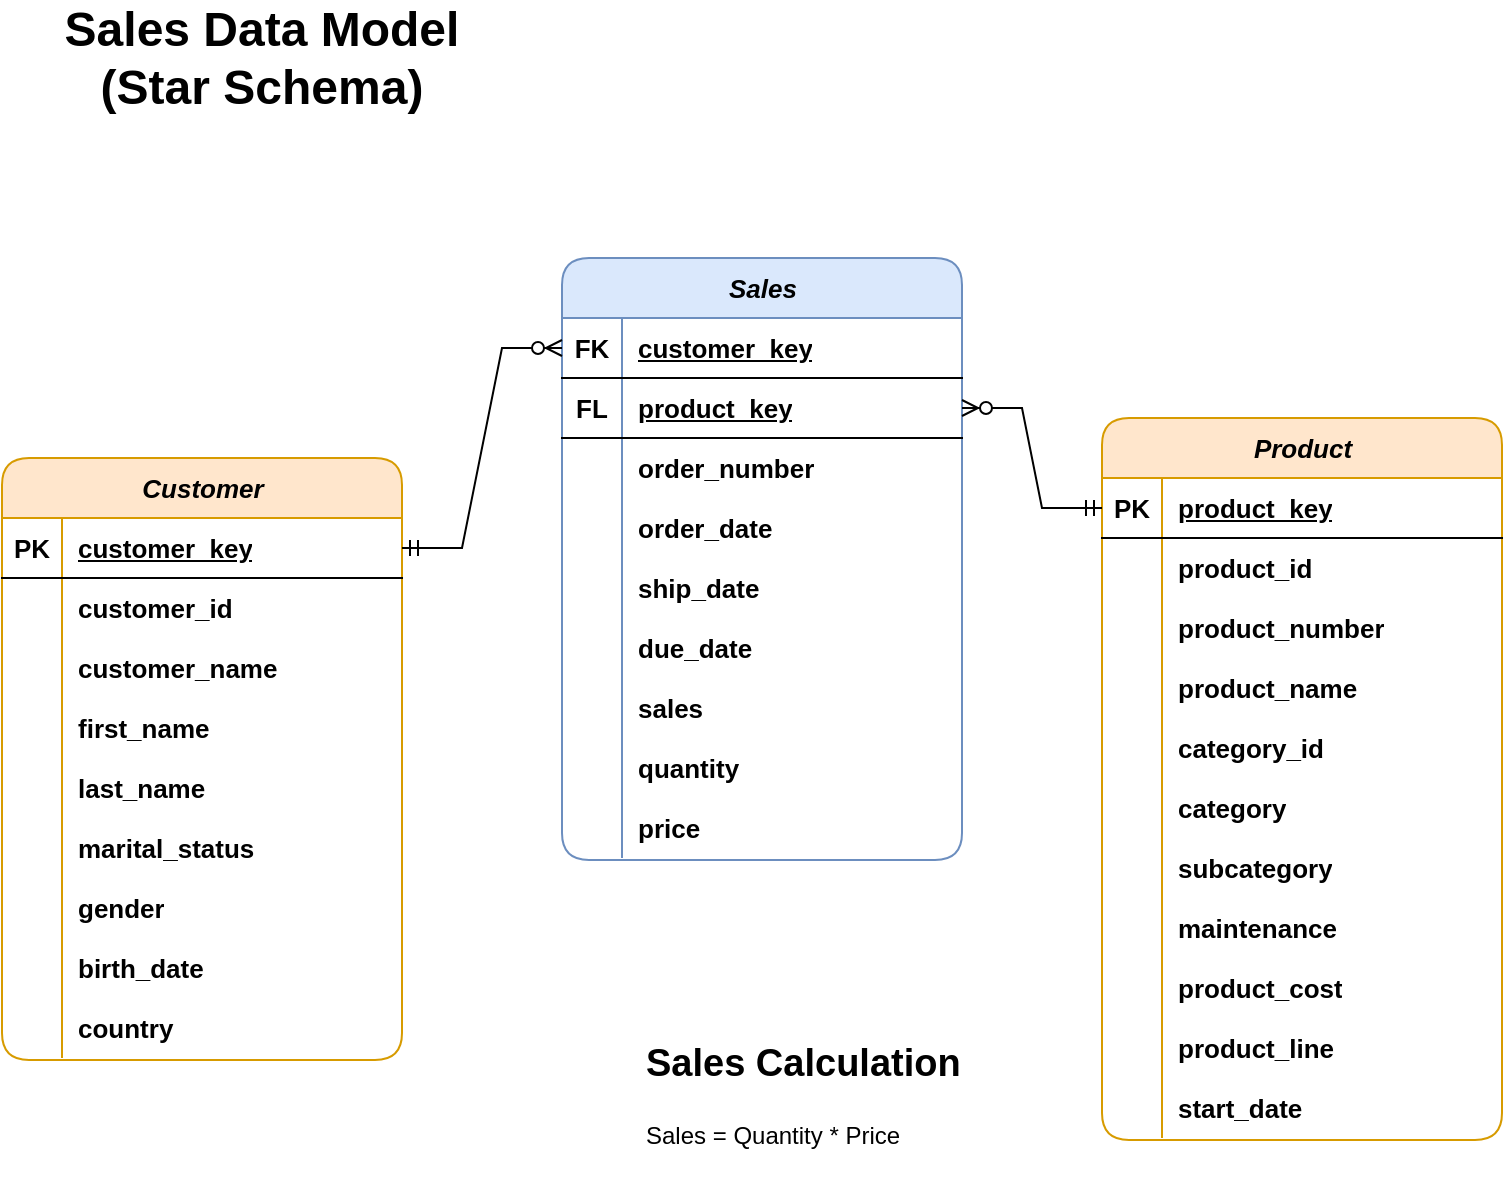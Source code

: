 <mxfile version="26.2.2">
  <diagram id="C5RBs43oDa-KdzZeNtuy" name="Page-1">
    <mxGraphModel dx="1044" dy="626" grid="1" gridSize="10" guides="1" tooltips="1" connect="1" arrows="1" fold="1" page="1" pageScale="1" pageWidth="827" pageHeight="1169" math="0" shadow="0">
      <root>
        <mxCell id="WIyWlLk6GJQsqaUBKTNV-0" />
        <mxCell id="WIyWlLk6GJQsqaUBKTNV-1" parent="WIyWlLk6GJQsqaUBKTNV-0" />
        <mxCell id="f4zF2PLkrPYAO12ymkdA-17" value="&lt;span style=&quot;font-style: italic;&quot;&gt;Customer&lt;/span&gt;" style="shape=table;startSize=30;container=1;collapsible=1;childLayout=tableLayout;fixedRows=1;rowLines=0;fontStyle=1;align=center;resizeLast=1;html=1;fontSize=13;rounded=1;fillColor=#ffe6cc;strokeColor=#d79b00;" vertex="1" parent="WIyWlLk6GJQsqaUBKTNV-1">
          <mxGeometry x="50" y="290" width="200" height="301" as="geometry" />
        </mxCell>
        <mxCell id="f4zF2PLkrPYAO12ymkdA-18" value="" style="shape=tableRow;horizontal=0;startSize=0;swimlaneHead=0;swimlaneBody=0;fillColor=none;collapsible=0;dropTarget=0;points=[[0,0.5],[1,0.5]];portConstraint=eastwest;top=0;left=0;right=0;bottom=1;fontSize=13;fontStyle=1" vertex="1" parent="f4zF2PLkrPYAO12ymkdA-17">
          <mxGeometry y="30" width="200" height="30" as="geometry" />
        </mxCell>
        <mxCell id="f4zF2PLkrPYAO12ymkdA-19" value="PK" style="shape=partialRectangle;connectable=0;fillColor=none;top=0;left=0;bottom=0;right=0;fontStyle=1;overflow=hidden;whiteSpace=wrap;html=1;fontSize=13;" vertex="1" parent="f4zF2PLkrPYAO12ymkdA-18">
          <mxGeometry width="30" height="30" as="geometry">
            <mxRectangle width="30" height="30" as="alternateBounds" />
          </mxGeometry>
        </mxCell>
        <mxCell id="f4zF2PLkrPYAO12ymkdA-20" value="&lt;span style=&quot;text-wrap-mode: nowrap;&quot;&gt;customer_key&lt;/span&gt;" style="shape=partialRectangle;connectable=0;fillColor=none;top=0;left=0;bottom=0;right=0;align=left;spacingLeft=6;fontStyle=5;overflow=hidden;whiteSpace=wrap;html=1;fontSize=13;" vertex="1" parent="f4zF2PLkrPYAO12ymkdA-18">
          <mxGeometry x="30" width="170" height="30" as="geometry">
            <mxRectangle width="170" height="30" as="alternateBounds" />
          </mxGeometry>
        </mxCell>
        <mxCell id="f4zF2PLkrPYAO12ymkdA-21" value="" style="shape=tableRow;horizontal=0;startSize=0;swimlaneHead=0;swimlaneBody=0;fillColor=none;collapsible=0;dropTarget=0;points=[[0,0.5],[1,0.5]];portConstraint=eastwest;top=0;left=0;right=0;bottom=0;fontSize=13;fontStyle=1" vertex="1" parent="f4zF2PLkrPYAO12ymkdA-17">
          <mxGeometry y="60" width="200" height="30" as="geometry" />
        </mxCell>
        <mxCell id="f4zF2PLkrPYAO12ymkdA-22" value="" style="shape=partialRectangle;connectable=0;fillColor=none;top=0;left=0;bottom=0;right=0;editable=1;overflow=hidden;whiteSpace=wrap;html=1;fontSize=13;fontStyle=1" vertex="1" parent="f4zF2PLkrPYAO12ymkdA-21">
          <mxGeometry width="30" height="30" as="geometry">
            <mxRectangle width="30" height="30" as="alternateBounds" />
          </mxGeometry>
        </mxCell>
        <mxCell id="f4zF2PLkrPYAO12ymkdA-23" value="&lt;span style=&quot;text-wrap-mode: nowrap;&quot;&gt;customer_id&lt;/span&gt;" style="shape=partialRectangle;connectable=0;fillColor=none;top=0;left=0;bottom=0;right=0;align=left;spacingLeft=6;overflow=hidden;whiteSpace=wrap;html=1;fontSize=13;fontStyle=1" vertex="1" parent="f4zF2PLkrPYAO12ymkdA-21">
          <mxGeometry x="30" width="170" height="30" as="geometry">
            <mxRectangle width="170" height="30" as="alternateBounds" />
          </mxGeometry>
        </mxCell>
        <mxCell id="f4zF2PLkrPYAO12ymkdA-24" value="" style="shape=tableRow;horizontal=0;startSize=0;swimlaneHead=0;swimlaneBody=0;fillColor=none;collapsible=0;dropTarget=0;points=[[0,0.5],[1,0.5]];portConstraint=eastwest;top=0;left=0;right=0;bottom=0;fontSize=13;fontStyle=1" vertex="1" parent="f4zF2PLkrPYAO12ymkdA-17">
          <mxGeometry y="90" width="200" height="30" as="geometry" />
        </mxCell>
        <mxCell id="f4zF2PLkrPYAO12ymkdA-25" value="" style="shape=partialRectangle;connectable=0;fillColor=none;top=0;left=0;bottom=0;right=0;editable=1;overflow=hidden;whiteSpace=wrap;html=1;fontSize=13;fontStyle=1" vertex="1" parent="f4zF2PLkrPYAO12ymkdA-24">
          <mxGeometry width="30" height="30" as="geometry">
            <mxRectangle width="30" height="30" as="alternateBounds" />
          </mxGeometry>
        </mxCell>
        <mxCell id="f4zF2PLkrPYAO12ymkdA-26" value="customer_name" style="shape=partialRectangle;connectable=0;fillColor=none;top=0;left=0;bottom=0;right=0;align=left;spacingLeft=6;overflow=hidden;whiteSpace=wrap;html=1;fontSize=13;fontStyle=1" vertex="1" parent="f4zF2PLkrPYAO12ymkdA-24">
          <mxGeometry x="30" width="170" height="30" as="geometry">
            <mxRectangle width="170" height="30" as="alternateBounds" />
          </mxGeometry>
        </mxCell>
        <mxCell id="f4zF2PLkrPYAO12ymkdA-27" value="" style="shape=tableRow;horizontal=0;startSize=0;swimlaneHead=0;swimlaneBody=0;fillColor=none;collapsible=0;dropTarget=0;points=[[0,0.5],[1,0.5]];portConstraint=eastwest;top=0;left=0;right=0;bottom=0;fontSize=13;fontStyle=1" vertex="1" parent="f4zF2PLkrPYAO12ymkdA-17">
          <mxGeometry y="120" width="200" height="30" as="geometry" />
        </mxCell>
        <mxCell id="f4zF2PLkrPYAO12ymkdA-28" value="" style="shape=partialRectangle;connectable=0;fillColor=none;top=0;left=0;bottom=0;right=0;editable=1;overflow=hidden;whiteSpace=wrap;html=1;fontSize=13;fontStyle=1" vertex="1" parent="f4zF2PLkrPYAO12ymkdA-27">
          <mxGeometry width="30" height="30" as="geometry">
            <mxRectangle width="30" height="30" as="alternateBounds" />
          </mxGeometry>
        </mxCell>
        <mxCell id="f4zF2PLkrPYAO12ymkdA-29" value="first_name" style="shape=partialRectangle;connectable=0;fillColor=none;top=0;left=0;bottom=0;right=0;align=left;spacingLeft=6;overflow=hidden;whiteSpace=wrap;html=1;fontSize=13;fontStyle=1" vertex="1" parent="f4zF2PLkrPYAO12ymkdA-27">
          <mxGeometry x="30" width="170" height="30" as="geometry">
            <mxRectangle width="170" height="30" as="alternateBounds" />
          </mxGeometry>
        </mxCell>
        <mxCell id="f4zF2PLkrPYAO12ymkdA-46" value="" style="shape=tableRow;horizontal=0;startSize=0;swimlaneHead=0;swimlaneBody=0;fillColor=none;collapsible=0;dropTarget=0;points=[[0,0.5],[1,0.5]];portConstraint=eastwest;top=0;left=0;right=0;bottom=0;fontSize=13;fontStyle=1" vertex="1" parent="f4zF2PLkrPYAO12ymkdA-17">
          <mxGeometry y="150" width="200" height="30" as="geometry" />
        </mxCell>
        <mxCell id="f4zF2PLkrPYAO12ymkdA-47" value="" style="shape=partialRectangle;connectable=0;fillColor=none;top=0;left=0;bottom=0;right=0;editable=1;overflow=hidden;whiteSpace=wrap;html=1;fontSize=13;fontStyle=1" vertex="1" parent="f4zF2PLkrPYAO12ymkdA-46">
          <mxGeometry width="30" height="30" as="geometry">
            <mxRectangle width="30" height="30" as="alternateBounds" />
          </mxGeometry>
        </mxCell>
        <mxCell id="f4zF2PLkrPYAO12ymkdA-48" value="last_name" style="shape=partialRectangle;connectable=0;fillColor=none;top=0;left=0;bottom=0;right=0;align=left;spacingLeft=6;overflow=hidden;whiteSpace=wrap;html=1;fontSize=13;fontStyle=1" vertex="1" parent="f4zF2PLkrPYAO12ymkdA-46">
          <mxGeometry x="30" width="170" height="30" as="geometry">
            <mxRectangle width="170" height="30" as="alternateBounds" />
          </mxGeometry>
        </mxCell>
        <mxCell id="f4zF2PLkrPYAO12ymkdA-49" value="" style="shape=tableRow;horizontal=0;startSize=0;swimlaneHead=0;swimlaneBody=0;fillColor=none;collapsible=0;dropTarget=0;points=[[0,0.5],[1,0.5]];portConstraint=eastwest;top=0;left=0;right=0;bottom=0;fontSize=13;fontStyle=1" vertex="1" parent="f4zF2PLkrPYAO12ymkdA-17">
          <mxGeometry y="180" width="200" height="30" as="geometry" />
        </mxCell>
        <mxCell id="f4zF2PLkrPYAO12ymkdA-50" value="" style="shape=partialRectangle;connectable=0;fillColor=none;top=0;left=0;bottom=0;right=0;editable=1;overflow=hidden;whiteSpace=wrap;html=1;fontSize=13;fontStyle=1" vertex="1" parent="f4zF2PLkrPYAO12ymkdA-49">
          <mxGeometry width="30" height="30" as="geometry">
            <mxRectangle width="30" height="30" as="alternateBounds" />
          </mxGeometry>
        </mxCell>
        <mxCell id="f4zF2PLkrPYAO12ymkdA-51" value="marital_status" style="shape=partialRectangle;connectable=0;fillColor=none;top=0;left=0;bottom=0;right=0;align=left;spacingLeft=6;overflow=hidden;whiteSpace=wrap;html=1;fontSize=13;fontStyle=1" vertex="1" parent="f4zF2PLkrPYAO12ymkdA-49">
          <mxGeometry x="30" width="170" height="30" as="geometry">
            <mxRectangle width="170" height="30" as="alternateBounds" />
          </mxGeometry>
        </mxCell>
        <mxCell id="f4zF2PLkrPYAO12ymkdA-52" value="" style="shape=tableRow;horizontal=0;startSize=0;swimlaneHead=0;swimlaneBody=0;fillColor=none;collapsible=0;dropTarget=0;points=[[0,0.5],[1,0.5]];portConstraint=eastwest;top=0;left=0;right=0;bottom=0;fontSize=13;fontStyle=1" vertex="1" parent="f4zF2PLkrPYAO12ymkdA-17">
          <mxGeometry y="210" width="200" height="30" as="geometry" />
        </mxCell>
        <mxCell id="f4zF2PLkrPYAO12ymkdA-53" value="" style="shape=partialRectangle;connectable=0;fillColor=none;top=0;left=0;bottom=0;right=0;editable=1;overflow=hidden;whiteSpace=wrap;html=1;fontSize=13;fontStyle=1" vertex="1" parent="f4zF2PLkrPYAO12ymkdA-52">
          <mxGeometry width="30" height="30" as="geometry">
            <mxRectangle width="30" height="30" as="alternateBounds" />
          </mxGeometry>
        </mxCell>
        <mxCell id="f4zF2PLkrPYAO12ymkdA-54" value="gender" style="shape=partialRectangle;connectable=0;fillColor=none;top=0;left=0;bottom=0;right=0;align=left;spacingLeft=6;overflow=hidden;whiteSpace=wrap;html=1;fontSize=13;fontStyle=1" vertex="1" parent="f4zF2PLkrPYAO12ymkdA-52">
          <mxGeometry x="30" width="170" height="30" as="geometry">
            <mxRectangle width="170" height="30" as="alternateBounds" />
          </mxGeometry>
        </mxCell>
        <mxCell id="f4zF2PLkrPYAO12ymkdA-131" value="" style="shape=tableRow;horizontal=0;startSize=0;swimlaneHead=0;swimlaneBody=0;fillColor=none;collapsible=0;dropTarget=0;points=[[0,0.5],[1,0.5]];portConstraint=eastwest;top=0;left=0;right=0;bottom=0;fontSize=13;fontStyle=1" vertex="1" parent="f4zF2PLkrPYAO12ymkdA-17">
          <mxGeometry y="240" width="200" height="30" as="geometry" />
        </mxCell>
        <mxCell id="f4zF2PLkrPYAO12ymkdA-132" value="" style="shape=partialRectangle;connectable=0;fillColor=none;top=0;left=0;bottom=0;right=0;editable=1;overflow=hidden;whiteSpace=wrap;html=1;fontSize=13;fontStyle=1" vertex="1" parent="f4zF2PLkrPYAO12ymkdA-131">
          <mxGeometry width="30" height="30" as="geometry">
            <mxRectangle width="30" height="30" as="alternateBounds" />
          </mxGeometry>
        </mxCell>
        <mxCell id="f4zF2PLkrPYAO12ymkdA-133" value="birth_date" style="shape=partialRectangle;connectable=0;fillColor=none;top=0;left=0;bottom=0;right=0;align=left;spacingLeft=6;overflow=hidden;whiteSpace=wrap;html=1;fontSize=13;fontStyle=1" vertex="1" parent="f4zF2PLkrPYAO12ymkdA-131">
          <mxGeometry x="30" width="170" height="30" as="geometry">
            <mxRectangle width="170" height="30" as="alternateBounds" />
          </mxGeometry>
        </mxCell>
        <mxCell id="f4zF2PLkrPYAO12ymkdA-42" value="" style="shape=tableRow;horizontal=0;startSize=0;swimlaneHead=0;swimlaneBody=0;fillColor=none;collapsible=0;dropTarget=0;points=[[0,0.5],[1,0.5]];portConstraint=eastwest;top=0;left=0;right=0;bottom=0;fontSize=13;fontStyle=1" vertex="1" parent="f4zF2PLkrPYAO12ymkdA-17">
          <mxGeometry y="270" width="200" height="30" as="geometry" />
        </mxCell>
        <mxCell id="f4zF2PLkrPYAO12ymkdA-43" value="" style="shape=partialRectangle;connectable=0;fillColor=none;top=0;left=0;bottom=0;right=0;editable=1;overflow=hidden;whiteSpace=wrap;html=1;fontSize=13;fontStyle=1" vertex="1" parent="f4zF2PLkrPYAO12ymkdA-42">
          <mxGeometry width="30" height="30" as="geometry">
            <mxRectangle width="30" height="30" as="alternateBounds" />
          </mxGeometry>
        </mxCell>
        <mxCell id="f4zF2PLkrPYAO12ymkdA-44" value="country" style="shape=partialRectangle;connectable=0;fillColor=none;top=0;left=0;bottom=0;right=0;align=left;spacingLeft=6;overflow=hidden;whiteSpace=wrap;html=1;fontSize=13;fontStyle=1" vertex="1" parent="f4zF2PLkrPYAO12ymkdA-42">
          <mxGeometry x="30" width="170" height="30" as="geometry">
            <mxRectangle width="170" height="30" as="alternateBounds" />
          </mxGeometry>
        </mxCell>
        <mxCell id="f4zF2PLkrPYAO12ymkdA-64" value="&lt;span style=&quot;font-style: italic;&quot;&gt;Product&lt;/span&gt;" style="shape=table;startSize=30;container=1;collapsible=1;childLayout=tableLayout;fixedRows=1;rowLines=0;fontStyle=1;align=center;resizeLast=1;html=1;fontSize=13;rounded=1;fillColor=#ffe6cc;strokeColor=#d79b00;" vertex="1" parent="WIyWlLk6GJQsqaUBKTNV-1">
          <mxGeometry x="600" y="270" width="200" height="361" as="geometry" />
        </mxCell>
        <mxCell id="f4zF2PLkrPYAO12ymkdA-65" value="" style="shape=tableRow;horizontal=0;startSize=0;swimlaneHead=0;swimlaneBody=0;fillColor=none;collapsible=0;dropTarget=0;points=[[0,0.5],[1,0.5]];portConstraint=eastwest;top=0;left=0;right=0;bottom=1;fontSize=13;fontStyle=1" vertex="1" parent="f4zF2PLkrPYAO12ymkdA-64">
          <mxGeometry y="30" width="200" height="30" as="geometry" />
        </mxCell>
        <mxCell id="f4zF2PLkrPYAO12ymkdA-66" value="PK" style="shape=partialRectangle;connectable=0;fillColor=none;top=0;left=0;bottom=0;right=0;fontStyle=1;overflow=hidden;whiteSpace=wrap;html=1;fontSize=13;" vertex="1" parent="f4zF2PLkrPYAO12ymkdA-65">
          <mxGeometry width="30" height="30" as="geometry">
            <mxRectangle width="30" height="30" as="alternateBounds" />
          </mxGeometry>
        </mxCell>
        <mxCell id="f4zF2PLkrPYAO12ymkdA-67" value="&lt;span style=&quot;text-wrap-mode: nowrap;&quot;&gt;product_key&lt;/span&gt;" style="shape=partialRectangle;connectable=0;fillColor=none;top=0;left=0;bottom=0;right=0;align=left;spacingLeft=6;fontStyle=5;overflow=hidden;whiteSpace=wrap;html=1;fontSize=13;" vertex="1" parent="f4zF2PLkrPYAO12ymkdA-65">
          <mxGeometry x="30" width="170" height="30" as="geometry">
            <mxRectangle width="170" height="30" as="alternateBounds" />
          </mxGeometry>
        </mxCell>
        <mxCell id="f4zF2PLkrPYAO12ymkdA-68" value="" style="shape=tableRow;horizontal=0;startSize=0;swimlaneHead=0;swimlaneBody=0;fillColor=none;collapsible=0;dropTarget=0;points=[[0,0.5],[1,0.5]];portConstraint=eastwest;top=0;left=0;right=0;bottom=0;fontSize=13;fontStyle=1" vertex="1" parent="f4zF2PLkrPYAO12ymkdA-64">
          <mxGeometry y="60" width="200" height="30" as="geometry" />
        </mxCell>
        <mxCell id="f4zF2PLkrPYAO12ymkdA-69" value="" style="shape=partialRectangle;connectable=0;fillColor=none;top=0;left=0;bottom=0;right=0;editable=1;overflow=hidden;whiteSpace=wrap;html=1;fontSize=13;fontStyle=1" vertex="1" parent="f4zF2PLkrPYAO12ymkdA-68">
          <mxGeometry width="30" height="30" as="geometry">
            <mxRectangle width="30" height="30" as="alternateBounds" />
          </mxGeometry>
        </mxCell>
        <mxCell id="f4zF2PLkrPYAO12ymkdA-70" value="&lt;span style=&quot;text-wrap-mode: nowrap;&quot;&gt;product_id&lt;/span&gt;" style="shape=partialRectangle;connectable=0;fillColor=none;top=0;left=0;bottom=0;right=0;align=left;spacingLeft=6;overflow=hidden;whiteSpace=wrap;html=1;fontSize=13;fontStyle=1" vertex="1" parent="f4zF2PLkrPYAO12ymkdA-68">
          <mxGeometry x="30" width="170" height="30" as="geometry">
            <mxRectangle width="170" height="30" as="alternateBounds" />
          </mxGeometry>
        </mxCell>
        <mxCell id="f4zF2PLkrPYAO12ymkdA-195" value="" style="shape=tableRow;horizontal=0;startSize=0;swimlaneHead=0;swimlaneBody=0;fillColor=none;collapsible=0;dropTarget=0;points=[[0,0.5],[1,0.5]];portConstraint=eastwest;top=0;left=0;right=0;bottom=0;fontSize=13;fontStyle=1" vertex="1" parent="f4zF2PLkrPYAO12ymkdA-64">
          <mxGeometry y="90" width="200" height="30" as="geometry" />
        </mxCell>
        <mxCell id="f4zF2PLkrPYAO12ymkdA-196" value="" style="shape=partialRectangle;connectable=0;fillColor=none;top=0;left=0;bottom=0;right=0;editable=1;overflow=hidden;whiteSpace=wrap;html=1;fontSize=13;fontStyle=1" vertex="1" parent="f4zF2PLkrPYAO12ymkdA-195">
          <mxGeometry width="30" height="30" as="geometry">
            <mxRectangle width="30" height="30" as="alternateBounds" />
          </mxGeometry>
        </mxCell>
        <mxCell id="f4zF2PLkrPYAO12ymkdA-197" value="&lt;span style=&quot;text-wrap-mode: nowrap;&quot;&gt;product_number&lt;/span&gt;" style="shape=partialRectangle;connectable=0;fillColor=none;top=0;left=0;bottom=0;right=0;align=left;spacingLeft=6;overflow=hidden;whiteSpace=wrap;html=1;fontSize=13;fontStyle=1" vertex="1" parent="f4zF2PLkrPYAO12ymkdA-195">
          <mxGeometry x="30" width="170" height="30" as="geometry">
            <mxRectangle width="170" height="30" as="alternateBounds" />
          </mxGeometry>
        </mxCell>
        <mxCell id="f4zF2PLkrPYAO12ymkdA-189" value="" style="shape=tableRow;horizontal=0;startSize=0;swimlaneHead=0;swimlaneBody=0;fillColor=none;collapsible=0;dropTarget=0;points=[[0,0.5],[1,0.5]];portConstraint=eastwest;top=0;left=0;right=0;bottom=0;fontSize=13;fontStyle=1" vertex="1" parent="f4zF2PLkrPYAO12ymkdA-64">
          <mxGeometry y="120" width="200" height="30" as="geometry" />
        </mxCell>
        <mxCell id="f4zF2PLkrPYAO12ymkdA-190" value="" style="shape=partialRectangle;connectable=0;fillColor=none;top=0;left=0;bottom=0;right=0;editable=1;overflow=hidden;whiteSpace=wrap;html=1;fontSize=13;fontStyle=1" vertex="1" parent="f4zF2PLkrPYAO12ymkdA-189">
          <mxGeometry width="30" height="30" as="geometry">
            <mxRectangle width="30" height="30" as="alternateBounds" />
          </mxGeometry>
        </mxCell>
        <mxCell id="f4zF2PLkrPYAO12ymkdA-191" value="&lt;span style=&quot;text-wrap-mode: nowrap;&quot;&gt;product_name&lt;/span&gt;" style="shape=partialRectangle;connectable=0;fillColor=none;top=0;left=0;bottom=0;right=0;align=left;spacingLeft=6;overflow=hidden;whiteSpace=wrap;html=1;fontSize=13;fontStyle=1" vertex="1" parent="f4zF2PLkrPYAO12ymkdA-189">
          <mxGeometry x="30" width="170" height="30" as="geometry">
            <mxRectangle width="170" height="30" as="alternateBounds" />
          </mxGeometry>
        </mxCell>
        <mxCell id="f4zF2PLkrPYAO12ymkdA-71" value="" style="shape=tableRow;horizontal=0;startSize=0;swimlaneHead=0;swimlaneBody=0;fillColor=none;collapsible=0;dropTarget=0;points=[[0,0.5],[1,0.5]];portConstraint=eastwest;top=0;left=0;right=0;bottom=0;fontSize=13;fontStyle=1" vertex="1" parent="f4zF2PLkrPYAO12ymkdA-64">
          <mxGeometry y="150" width="200" height="30" as="geometry" />
        </mxCell>
        <mxCell id="f4zF2PLkrPYAO12ymkdA-72" value="" style="shape=partialRectangle;connectable=0;fillColor=none;top=0;left=0;bottom=0;right=0;editable=1;overflow=hidden;whiteSpace=wrap;html=1;fontSize=13;fontStyle=1" vertex="1" parent="f4zF2PLkrPYAO12ymkdA-71">
          <mxGeometry width="30" height="30" as="geometry">
            <mxRectangle width="30" height="30" as="alternateBounds" />
          </mxGeometry>
        </mxCell>
        <mxCell id="f4zF2PLkrPYAO12ymkdA-73" value="category_id" style="shape=partialRectangle;connectable=0;fillColor=none;top=0;left=0;bottom=0;right=0;align=left;spacingLeft=6;overflow=hidden;whiteSpace=wrap;html=1;fontSize=13;fontStyle=1" vertex="1" parent="f4zF2PLkrPYAO12ymkdA-71">
          <mxGeometry x="30" width="170" height="30" as="geometry">
            <mxRectangle width="170" height="30" as="alternateBounds" />
          </mxGeometry>
        </mxCell>
        <mxCell id="f4zF2PLkrPYAO12ymkdA-74" value="" style="shape=tableRow;horizontal=0;startSize=0;swimlaneHead=0;swimlaneBody=0;fillColor=none;collapsible=0;dropTarget=0;points=[[0,0.5],[1,0.5]];portConstraint=eastwest;top=0;left=0;right=0;bottom=0;fontSize=13;fontStyle=1" vertex="1" parent="f4zF2PLkrPYAO12ymkdA-64">
          <mxGeometry y="180" width="200" height="30" as="geometry" />
        </mxCell>
        <mxCell id="f4zF2PLkrPYAO12ymkdA-75" value="" style="shape=partialRectangle;connectable=0;fillColor=none;top=0;left=0;bottom=0;right=0;editable=1;overflow=hidden;whiteSpace=wrap;html=1;fontSize=13;fontStyle=1" vertex="1" parent="f4zF2PLkrPYAO12ymkdA-74">
          <mxGeometry width="30" height="30" as="geometry">
            <mxRectangle width="30" height="30" as="alternateBounds" />
          </mxGeometry>
        </mxCell>
        <mxCell id="f4zF2PLkrPYAO12ymkdA-76" value="category" style="shape=partialRectangle;connectable=0;fillColor=none;top=0;left=0;bottom=0;right=0;align=left;spacingLeft=6;overflow=hidden;whiteSpace=wrap;html=1;fontSize=13;fontStyle=1" vertex="1" parent="f4zF2PLkrPYAO12ymkdA-74">
          <mxGeometry x="30" width="170" height="30" as="geometry">
            <mxRectangle width="170" height="30" as="alternateBounds" />
          </mxGeometry>
        </mxCell>
        <mxCell id="f4zF2PLkrPYAO12ymkdA-77" value="" style="shape=tableRow;horizontal=0;startSize=0;swimlaneHead=0;swimlaneBody=0;fillColor=none;collapsible=0;dropTarget=0;points=[[0,0.5],[1,0.5]];portConstraint=eastwest;top=0;left=0;right=0;bottom=0;fontSize=13;fontStyle=1" vertex="1" parent="f4zF2PLkrPYAO12ymkdA-64">
          <mxGeometry y="210" width="200" height="30" as="geometry" />
        </mxCell>
        <mxCell id="f4zF2PLkrPYAO12ymkdA-78" value="" style="shape=partialRectangle;connectable=0;fillColor=none;top=0;left=0;bottom=0;right=0;editable=1;overflow=hidden;whiteSpace=wrap;html=1;fontSize=13;fontStyle=1" vertex="1" parent="f4zF2PLkrPYAO12ymkdA-77">
          <mxGeometry width="30" height="30" as="geometry">
            <mxRectangle width="30" height="30" as="alternateBounds" />
          </mxGeometry>
        </mxCell>
        <mxCell id="f4zF2PLkrPYAO12ymkdA-79" value="subcategory" style="shape=partialRectangle;connectable=0;fillColor=none;top=0;left=0;bottom=0;right=0;align=left;spacingLeft=6;overflow=hidden;whiteSpace=wrap;html=1;fontSize=13;fontStyle=1" vertex="1" parent="f4zF2PLkrPYAO12ymkdA-77">
          <mxGeometry x="30" width="170" height="30" as="geometry">
            <mxRectangle width="170" height="30" as="alternateBounds" />
          </mxGeometry>
        </mxCell>
        <mxCell id="f4zF2PLkrPYAO12ymkdA-80" value="" style="shape=tableRow;horizontal=0;startSize=0;swimlaneHead=0;swimlaneBody=0;fillColor=none;collapsible=0;dropTarget=0;points=[[0,0.5],[1,0.5]];portConstraint=eastwest;top=0;left=0;right=0;bottom=0;fontSize=13;fontStyle=1" vertex="1" parent="f4zF2PLkrPYAO12ymkdA-64">
          <mxGeometry y="240" width="200" height="30" as="geometry" />
        </mxCell>
        <mxCell id="f4zF2PLkrPYAO12ymkdA-81" value="" style="shape=partialRectangle;connectable=0;fillColor=none;top=0;left=0;bottom=0;right=0;editable=1;overflow=hidden;whiteSpace=wrap;html=1;fontSize=13;fontStyle=1" vertex="1" parent="f4zF2PLkrPYAO12ymkdA-80">
          <mxGeometry width="30" height="30" as="geometry">
            <mxRectangle width="30" height="30" as="alternateBounds" />
          </mxGeometry>
        </mxCell>
        <mxCell id="f4zF2PLkrPYAO12ymkdA-82" value="maintenance" style="shape=partialRectangle;connectable=0;fillColor=none;top=0;left=0;bottom=0;right=0;align=left;spacingLeft=6;overflow=hidden;whiteSpace=wrap;html=1;fontSize=13;fontStyle=1" vertex="1" parent="f4zF2PLkrPYAO12ymkdA-80">
          <mxGeometry x="30" width="170" height="30" as="geometry">
            <mxRectangle width="170" height="30" as="alternateBounds" />
          </mxGeometry>
        </mxCell>
        <mxCell id="f4zF2PLkrPYAO12ymkdA-83" value="" style="shape=tableRow;horizontal=0;startSize=0;swimlaneHead=0;swimlaneBody=0;fillColor=none;collapsible=0;dropTarget=0;points=[[0,0.5],[1,0.5]];portConstraint=eastwest;top=0;left=0;right=0;bottom=0;fontSize=13;fontStyle=1" vertex="1" parent="f4zF2PLkrPYAO12ymkdA-64">
          <mxGeometry y="270" width="200" height="30" as="geometry" />
        </mxCell>
        <mxCell id="f4zF2PLkrPYAO12ymkdA-84" value="" style="shape=partialRectangle;connectable=0;fillColor=none;top=0;left=0;bottom=0;right=0;editable=1;overflow=hidden;whiteSpace=wrap;html=1;fontSize=13;fontStyle=1" vertex="1" parent="f4zF2PLkrPYAO12ymkdA-83">
          <mxGeometry width="30" height="30" as="geometry">
            <mxRectangle width="30" height="30" as="alternateBounds" />
          </mxGeometry>
        </mxCell>
        <mxCell id="f4zF2PLkrPYAO12ymkdA-85" value="product_cost" style="shape=partialRectangle;connectable=0;fillColor=none;top=0;left=0;bottom=0;right=0;align=left;spacingLeft=6;overflow=hidden;whiteSpace=wrap;html=1;fontSize=13;fontStyle=1" vertex="1" parent="f4zF2PLkrPYAO12ymkdA-83">
          <mxGeometry x="30" width="170" height="30" as="geometry">
            <mxRectangle width="170" height="30" as="alternateBounds" />
          </mxGeometry>
        </mxCell>
        <mxCell id="f4zF2PLkrPYAO12ymkdA-86" value="" style="shape=tableRow;horizontal=0;startSize=0;swimlaneHead=0;swimlaneBody=0;fillColor=none;collapsible=0;dropTarget=0;points=[[0,0.5],[1,0.5]];portConstraint=eastwest;top=0;left=0;right=0;bottom=0;fontSize=13;fontStyle=1" vertex="1" parent="f4zF2PLkrPYAO12ymkdA-64">
          <mxGeometry y="300" width="200" height="30" as="geometry" />
        </mxCell>
        <mxCell id="f4zF2PLkrPYAO12ymkdA-87" value="" style="shape=partialRectangle;connectable=0;fillColor=none;top=0;left=0;bottom=0;right=0;editable=1;overflow=hidden;whiteSpace=wrap;html=1;fontSize=13;fontStyle=1" vertex="1" parent="f4zF2PLkrPYAO12ymkdA-86">
          <mxGeometry width="30" height="30" as="geometry">
            <mxRectangle width="30" height="30" as="alternateBounds" />
          </mxGeometry>
        </mxCell>
        <mxCell id="f4zF2PLkrPYAO12ymkdA-88" value="product_line" style="shape=partialRectangle;connectable=0;fillColor=none;top=0;left=0;bottom=0;right=0;align=left;spacingLeft=6;overflow=hidden;whiteSpace=wrap;html=1;fontSize=13;fontStyle=1" vertex="1" parent="f4zF2PLkrPYAO12ymkdA-86">
          <mxGeometry x="30" width="170" height="30" as="geometry">
            <mxRectangle width="170" height="30" as="alternateBounds" />
          </mxGeometry>
        </mxCell>
        <mxCell id="f4zF2PLkrPYAO12ymkdA-263" value="" style="shape=tableRow;horizontal=0;startSize=0;swimlaneHead=0;swimlaneBody=0;fillColor=none;collapsible=0;dropTarget=0;points=[[0,0.5],[1,0.5]];portConstraint=eastwest;top=0;left=0;right=0;bottom=0;fontSize=13;fontStyle=1" vertex="1" parent="f4zF2PLkrPYAO12ymkdA-64">
          <mxGeometry y="330" width="200" height="30" as="geometry" />
        </mxCell>
        <mxCell id="f4zF2PLkrPYAO12ymkdA-264" value="" style="shape=partialRectangle;connectable=0;fillColor=none;top=0;left=0;bottom=0;right=0;editable=1;overflow=hidden;whiteSpace=wrap;html=1;fontSize=13;fontStyle=1" vertex="1" parent="f4zF2PLkrPYAO12ymkdA-263">
          <mxGeometry width="30" height="30" as="geometry">
            <mxRectangle width="30" height="30" as="alternateBounds" />
          </mxGeometry>
        </mxCell>
        <mxCell id="f4zF2PLkrPYAO12ymkdA-265" value="start_date" style="shape=partialRectangle;connectable=0;fillColor=none;top=0;left=0;bottom=0;right=0;align=left;spacingLeft=6;overflow=hidden;whiteSpace=wrap;html=1;fontSize=13;fontStyle=1" vertex="1" parent="f4zF2PLkrPYAO12ymkdA-263">
          <mxGeometry x="30" width="170" height="30" as="geometry">
            <mxRectangle width="170" height="30" as="alternateBounds" />
          </mxGeometry>
        </mxCell>
        <mxCell id="f4zF2PLkrPYAO12ymkdA-96" value="&lt;span style=&quot;font-style: italic;&quot;&gt;Sales&lt;/span&gt;" style="shape=table;startSize=30;container=1;collapsible=1;childLayout=tableLayout;fixedRows=1;rowLines=0;fontStyle=1;align=center;resizeLast=1;html=1;fontSize=13;rounded=1;fillColor=#dae8fc;strokeColor=#6c8ebf;" vertex="1" parent="WIyWlLk6GJQsqaUBKTNV-1">
          <mxGeometry x="330" y="190" width="200" height="301" as="geometry" />
        </mxCell>
        <mxCell id="f4zF2PLkrPYAO12ymkdA-97" value="" style="shape=tableRow;horizontal=0;startSize=0;swimlaneHead=0;swimlaneBody=0;fillColor=none;collapsible=0;dropTarget=0;points=[[0,0.5],[1,0.5]];portConstraint=eastwest;top=0;left=0;right=0;bottom=1;fontSize=13;fontStyle=1" vertex="1" parent="f4zF2PLkrPYAO12ymkdA-96">
          <mxGeometry y="30" width="200" height="30" as="geometry" />
        </mxCell>
        <mxCell id="f4zF2PLkrPYAO12ymkdA-98" value="FK" style="shape=partialRectangle;connectable=0;fillColor=none;top=0;left=0;bottom=0;right=0;fontStyle=1;overflow=hidden;whiteSpace=wrap;html=1;fontSize=13;" vertex="1" parent="f4zF2PLkrPYAO12ymkdA-97">
          <mxGeometry width="30" height="30" as="geometry">
            <mxRectangle width="30" height="30" as="alternateBounds" />
          </mxGeometry>
        </mxCell>
        <mxCell id="f4zF2PLkrPYAO12ymkdA-99" value="&lt;span style=&quot;text-wrap-mode: nowrap;&quot;&gt;customer_key&lt;/span&gt;" style="shape=partialRectangle;connectable=0;fillColor=none;top=0;left=0;bottom=0;right=0;align=left;spacingLeft=6;fontStyle=5;overflow=hidden;whiteSpace=wrap;html=1;fontSize=13;" vertex="1" parent="f4zF2PLkrPYAO12ymkdA-97">
          <mxGeometry x="30" width="170" height="30" as="geometry">
            <mxRectangle width="170" height="30" as="alternateBounds" />
          </mxGeometry>
        </mxCell>
        <mxCell id="f4zF2PLkrPYAO12ymkdA-291" value="" style="shape=tableRow;horizontal=0;startSize=0;swimlaneHead=0;swimlaneBody=0;fillColor=none;collapsible=0;dropTarget=0;points=[[0,0.5],[1,0.5]];portConstraint=eastwest;top=0;left=0;right=0;bottom=1;fontSize=13;fontStyle=1" vertex="1" parent="f4zF2PLkrPYAO12ymkdA-96">
          <mxGeometry y="60" width="200" height="30" as="geometry" />
        </mxCell>
        <mxCell id="f4zF2PLkrPYAO12ymkdA-292" value="FL" style="shape=partialRectangle;connectable=0;fillColor=none;top=0;left=0;bottom=0;right=0;fontStyle=1;overflow=hidden;whiteSpace=wrap;html=1;fontSize=13;" vertex="1" parent="f4zF2PLkrPYAO12ymkdA-291">
          <mxGeometry width="30" height="30" as="geometry">
            <mxRectangle width="30" height="30" as="alternateBounds" />
          </mxGeometry>
        </mxCell>
        <mxCell id="f4zF2PLkrPYAO12ymkdA-293" value="&lt;span style=&quot;text-wrap-mode: nowrap;&quot;&gt;product_key&lt;/span&gt;" style="shape=partialRectangle;connectable=0;fillColor=none;top=0;left=0;bottom=0;right=0;align=left;spacingLeft=6;fontStyle=5;overflow=hidden;whiteSpace=wrap;html=1;fontSize=13;" vertex="1" parent="f4zF2PLkrPYAO12ymkdA-291">
          <mxGeometry x="30" width="170" height="30" as="geometry">
            <mxRectangle width="170" height="30" as="alternateBounds" />
          </mxGeometry>
        </mxCell>
        <mxCell id="f4zF2PLkrPYAO12ymkdA-100" value="" style="shape=tableRow;horizontal=0;startSize=0;swimlaneHead=0;swimlaneBody=0;fillColor=none;collapsible=0;dropTarget=0;points=[[0,0.5],[1,0.5]];portConstraint=eastwest;top=0;left=0;right=0;bottom=0;fontSize=13;fontStyle=1" vertex="1" parent="f4zF2PLkrPYAO12ymkdA-96">
          <mxGeometry y="90" width="200" height="30" as="geometry" />
        </mxCell>
        <mxCell id="f4zF2PLkrPYAO12ymkdA-101" value="" style="shape=partialRectangle;connectable=0;fillColor=none;top=0;left=0;bottom=0;right=0;editable=1;overflow=hidden;whiteSpace=wrap;html=1;fontSize=13;fontStyle=1" vertex="1" parent="f4zF2PLkrPYAO12ymkdA-100">
          <mxGeometry width="30" height="30" as="geometry">
            <mxRectangle width="30" height="30" as="alternateBounds" />
          </mxGeometry>
        </mxCell>
        <mxCell id="f4zF2PLkrPYAO12ymkdA-102" value="&lt;span style=&quot;text-wrap-mode: nowrap;&quot;&gt;order_number&lt;/span&gt;" style="shape=partialRectangle;connectable=0;fillColor=none;top=0;left=0;bottom=0;right=0;align=left;spacingLeft=6;overflow=hidden;whiteSpace=wrap;html=1;fontSize=13;fontStyle=1" vertex="1" parent="f4zF2PLkrPYAO12ymkdA-100">
          <mxGeometry x="30" width="170" height="30" as="geometry">
            <mxRectangle width="170" height="30" as="alternateBounds" />
          </mxGeometry>
        </mxCell>
        <mxCell id="f4zF2PLkrPYAO12ymkdA-103" value="" style="shape=tableRow;horizontal=0;startSize=0;swimlaneHead=0;swimlaneBody=0;fillColor=none;collapsible=0;dropTarget=0;points=[[0,0.5],[1,0.5]];portConstraint=eastwest;top=0;left=0;right=0;bottom=0;fontSize=13;fontStyle=1" vertex="1" parent="f4zF2PLkrPYAO12ymkdA-96">
          <mxGeometry y="120" width="200" height="30" as="geometry" />
        </mxCell>
        <mxCell id="f4zF2PLkrPYAO12ymkdA-104" value="" style="shape=partialRectangle;connectable=0;fillColor=none;top=0;left=0;bottom=0;right=0;editable=1;overflow=hidden;whiteSpace=wrap;html=1;fontSize=13;fontStyle=1" vertex="1" parent="f4zF2PLkrPYAO12ymkdA-103">
          <mxGeometry width="30" height="30" as="geometry">
            <mxRectangle width="30" height="30" as="alternateBounds" />
          </mxGeometry>
        </mxCell>
        <mxCell id="f4zF2PLkrPYAO12ymkdA-105" value="order_date" style="shape=partialRectangle;connectable=0;fillColor=none;top=0;left=0;bottom=0;right=0;align=left;spacingLeft=6;overflow=hidden;whiteSpace=wrap;html=1;fontSize=13;fontStyle=1" vertex="1" parent="f4zF2PLkrPYAO12ymkdA-103">
          <mxGeometry x="30" width="170" height="30" as="geometry">
            <mxRectangle width="170" height="30" as="alternateBounds" />
          </mxGeometry>
        </mxCell>
        <mxCell id="f4zF2PLkrPYAO12ymkdA-106" value="" style="shape=tableRow;horizontal=0;startSize=0;swimlaneHead=0;swimlaneBody=0;fillColor=none;collapsible=0;dropTarget=0;points=[[0,0.5],[1,0.5]];portConstraint=eastwest;top=0;left=0;right=0;bottom=0;fontSize=13;fontStyle=1" vertex="1" parent="f4zF2PLkrPYAO12ymkdA-96">
          <mxGeometry y="150" width="200" height="30" as="geometry" />
        </mxCell>
        <mxCell id="f4zF2PLkrPYAO12ymkdA-107" value="" style="shape=partialRectangle;connectable=0;fillColor=none;top=0;left=0;bottom=0;right=0;editable=1;overflow=hidden;whiteSpace=wrap;html=1;fontSize=13;fontStyle=1" vertex="1" parent="f4zF2PLkrPYAO12ymkdA-106">
          <mxGeometry width="30" height="30" as="geometry">
            <mxRectangle width="30" height="30" as="alternateBounds" />
          </mxGeometry>
        </mxCell>
        <mxCell id="f4zF2PLkrPYAO12ymkdA-108" value="ship_date" style="shape=partialRectangle;connectable=0;fillColor=none;top=0;left=0;bottom=0;right=0;align=left;spacingLeft=6;overflow=hidden;whiteSpace=wrap;html=1;fontSize=13;fontStyle=1" vertex="1" parent="f4zF2PLkrPYAO12ymkdA-106">
          <mxGeometry x="30" width="170" height="30" as="geometry">
            <mxRectangle width="170" height="30" as="alternateBounds" />
          </mxGeometry>
        </mxCell>
        <mxCell id="f4zF2PLkrPYAO12ymkdA-109" value="" style="shape=tableRow;horizontal=0;startSize=0;swimlaneHead=0;swimlaneBody=0;fillColor=none;collapsible=0;dropTarget=0;points=[[0,0.5],[1,0.5]];portConstraint=eastwest;top=0;left=0;right=0;bottom=0;fontSize=13;fontStyle=1" vertex="1" parent="f4zF2PLkrPYAO12ymkdA-96">
          <mxGeometry y="180" width="200" height="30" as="geometry" />
        </mxCell>
        <mxCell id="f4zF2PLkrPYAO12ymkdA-110" value="" style="shape=partialRectangle;connectable=0;fillColor=none;top=0;left=0;bottom=0;right=0;editable=1;overflow=hidden;whiteSpace=wrap;html=1;fontSize=13;fontStyle=1" vertex="1" parent="f4zF2PLkrPYAO12ymkdA-109">
          <mxGeometry width="30" height="30" as="geometry">
            <mxRectangle width="30" height="30" as="alternateBounds" />
          </mxGeometry>
        </mxCell>
        <mxCell id="f4zF2PLkrPYAO12ymkdA-111" value="due_date" style="shape=partialRectangle;connectable=0;fillColor=none;top=0;left=0;bottom=0;right=0;align=left;spacingLeft=6;overflow=hidden;whiteSpace=wrap;html=1;fontSize=13;fontStyle=1" vertex="1" parent="f4zF2PLkrPYAO12ymkdA-109">
          <mxGeometry x="30" width="170" height="30" as="geometry">
            <mxRectangle width="170" height="30" as="alternateBounds" />
          </mxGeometry>
        </mxCell>
        <mxCell id="f4zF2PLkrPYAO12ymkdA-112" value="" style="shape=tableRow;horizontal=0;startSize=0;swimlaneHead=0;swimlaneBody=0;fillColor=none;collapsible=0;dropTarget=0;points=[[0,0.5],[1,0.5]];portConstraint=eastwest;top=0;left=0;right=0;bottom=0;fontSize=13;fontStyle=1" vertex="1" parent="f4zF2PLkrPYAO12ymkdA-96">
          <mxGeometry y="210" width="200" height="30" as="geometry" />
        </mxCell>
        <mxCell id="f4zF2PLkrPYAO12ymkdA-113" value="" style="shape=partialRectangle;connectable=0;fillColor=none;top=0;left=0;bottom=0;right=0;editable=1;overflow=hidden;whiteSpace=wrap;html=1;fontSize=13;fontStyle=1" vertex="1" parent="f4zF2PLkrPYAO12ymkdA-112">
          <mxGeometry width="30" height="30" as="geometry">
            <mxRectangle width="30" height="30" as="alternateBounds" />
          </mxGeometry>
        </mxCell>
        <mxCell id="f4zF2PLkrPYAO12ymkdA-114" value="sales" style="shape=partialRectangle;connectable=0;fillColor=none;top=0;left=0;bottom=0;right=0;align=left;spacingLeft=6;overflow=hidden;whiteSpace=wrap;html=1;fontSize=13;fontStyle=1" vertex="1" parent="f4zF2PLkrPYAO12ymkdA-112">
          <mxGeometry x="30" width="170" height="30" as="geometry">
            <mxRectangle width="170" height="30" as="alternateBounds" />
          </mxGeometry>
        </mxCell>
        <mxCell id="f4zF2PLkrPYAO12ymkdA-115" value="" style="shape=tableRow;horizontal=0;startSize=0;swimlaneHead=0;swimlaneBody=0;fillColor=none;collapsible=0;dropTarget=0;points=[[0,0.5],[1,0.5]];portConstraint=eastwest;top=0;left=0;right=0;bottom=0;fontSize=13;fontStyle=1" vertex="1" parent="f4zF2PLkrPYAO12ymkdA-96">
          <mxGeometry y="240" width="200" height="30" as="geometry" />
        </mxCell>
        <mxCell id="f4zF2PLkrPYAO12ymkdA-116" value="" style="shape=partialRectangle;connectable=0;fillColor=none;top=0;left=0;bottom=0;right=0;editable=1;overflow=hidden;whiteSpace=wrap;html=1;fontSize=13;fontStyle=1" vertex="1" parent="f4zF2PLkrPYAO12ymkdA-115">
          <mxGeometry width="30" height="30" as="geometry">
            <mxRectangle width="30" height="30" as="alternateBounds" />
          </mxGeometry>
        </mxCell>
        <mxCell id="f4zF2PLkrPYAO12ymkdA-117" value="quantity" style="shape=partialRectangle;connectable=0;fillColor=none;top=0;left=0;bottom=0;right=0;align=left;spacingLeft=6;overflow=hidden;whiteSpace=wrap;html=1;fontSize=13;fontStyle=1" vertex="1" parent="f4zF2PLkrPYAO12ymkdA-115">
          <mxGeometry x="30" width="170" height="30" as="geometry">
            <mxRectangle width="170" height="30" as="alternateBounds" />
          </mxGeometry>
        </mxCell>
        <mxCell id="f4zF2PLkrPYAO12ymkdA-118" value="" style="shape=tableRow;horizontal=0;startSize=0;swimlaneHead=0;swimlaneBody=0;fillColor=none;collapsible=0;dropTarget=0;points=[[0,0.5],[1,0.5]];portConstraint=eastwest;top=0;left=0;right=0;bottom=0;fontSize=13;fontStyle=1" vertex="1" parent="f4zF2PLkrPYAO12ymkdA-96">
          <mxGeometry y="270" width="200" height="30" as="geometry" />
        </mxCell>
        <mxCell id="f4zF2PLkrPYAO12ymkdA-119" value="" style="shape=partialRectangle;connectable=0;fillColor=none;top=0;left=0;bottom=0;right=0;editable=1;overflow=hidden;whiteSpace=wrap;html=1;fontSize=13;fontStyle=1" vertex="1" parent="f4zF2PLkrPYAO12ymkdA-118">
          <mxGeometry width="30" height="30" as="geometry">
            <mxRectangle width="30" height="30" as="alternateBounds" />
          </mxGeometry>
        </mxCell>
        <mxCell id="f4zF2PLkrPYAO12ymkdA-120" value="price" style="shape=partialRectangle;connectable=0;fillColor=none;top=0;left=0;bottom=0;right=0;align=left;spacingLeft=6;overflow=hidden;whiteSpace=wrap;html=1;fontSize=13;fontStyle=1" vertex="1" parent="f4zF2PLkrPYAO12ymkdA-118">
          <mxGeometry x="30" width="170" height="30" as="geometry">
            <mxRectangle width="170" height="30" as="alternateBounds" />
          </mxGeometry>
        </mxCell>
        <mxCell id="f4zF2PLkrPYAO12ymkdA-296" value="" style="edgeStyle=entityRelationEdgeStyle;fontSize=12;html=1;endArrow=ERzeroToMany;startArrow=ERmandOne;rounded=0;entryX=0;entryY=0.5;entryDx=0;entryDy=0;" edge="1" parent="WIyWlLk6GJQsqaUBKTNV-1" source="f4zF2PLkrPYAO12ymkdA-18" target="f4zF2PLkrPYAO12ymkdA-97">
          <mxGeometry width="100" height="100" relative="1" as="geometry">
            <mxPoint x="200" y="290" as="sourcePoint" />
            <mxPoint x="300" y="190" as="targetPoint" />
          </mxGeometry>
        </mxCell>
        <mxCell id="f4zF2PLkrPYAO12ymkdA-302" value="" style="edgeStyle=entityRelationEdgeStyle;fontSize=12;html=1;endArrow=ERzeroToMany;startArrow=ERmandOne;rounded=0;entryX=1;entryY=0.5;entryDx=0;entryDy=0;exitX=0;exitY=0.5;exitDx=0;exitDy=0;" edge="1" parent="WIyWlLk6GJQsqaUBKTNV-1" source="f4zF2PLkrPYAO12ymkdA-65" target="f4zF2PLkrPYAO12ymkdA-291">
          <mxGeometry width="100" height="100" relative="1" as="geometry">
            <mxPoint x="564" y="400" as="sourcePoint" />
            <mxPoint x="664" y="300" as="targetPoint" />
          </mxGeometry>
        </mxCell>
        <mxCell id="f4zF2PLkrPYAO12ymkdA-303" value="&lt;h1 style=&quot;margin-top: 0px;&quot;&gt;&lt;font style=&quot;font-size: 19px;&quot;&gt;Sales Calculation&lt;/font&gt;&lt;/h1&gt;&lt;p&gt;Sales = Quantity * Price&lt;/p&gt;" style="text;html=1;whiteSpace=wrap;overflow=hidden;rounded=0;" vertex="1" parent="WIyWlLk6GJQsqaUBKTNV-1">
          <mxGeometry x="370" y="570" width="180" height="80" as="geometry" />
        </mxCell>
        <mxCell id="f4zF2PLkrPYAO12ymkdA-304" value="&lt;font style=&quot;font-size: 24px;&quot;&gt;&lt;b style=&quot;&quot;&gt;Sales Data Model (Star Schema)&lt;/b&gt;&lt;/font&gt;" style="text;html=1;align=center;verticalAlign=middle;whiteSpace=wrap;rounded=0;" vertex="1" parent="WIyWlLk6GJQsqaUBKTNV-1">
          <mxGeometry x="60" y="70" width="240" height="40" as="geometry" />
        </mxCell>
      </root>
    </mxGraphModel>
  </diagram>
</mxfile>
